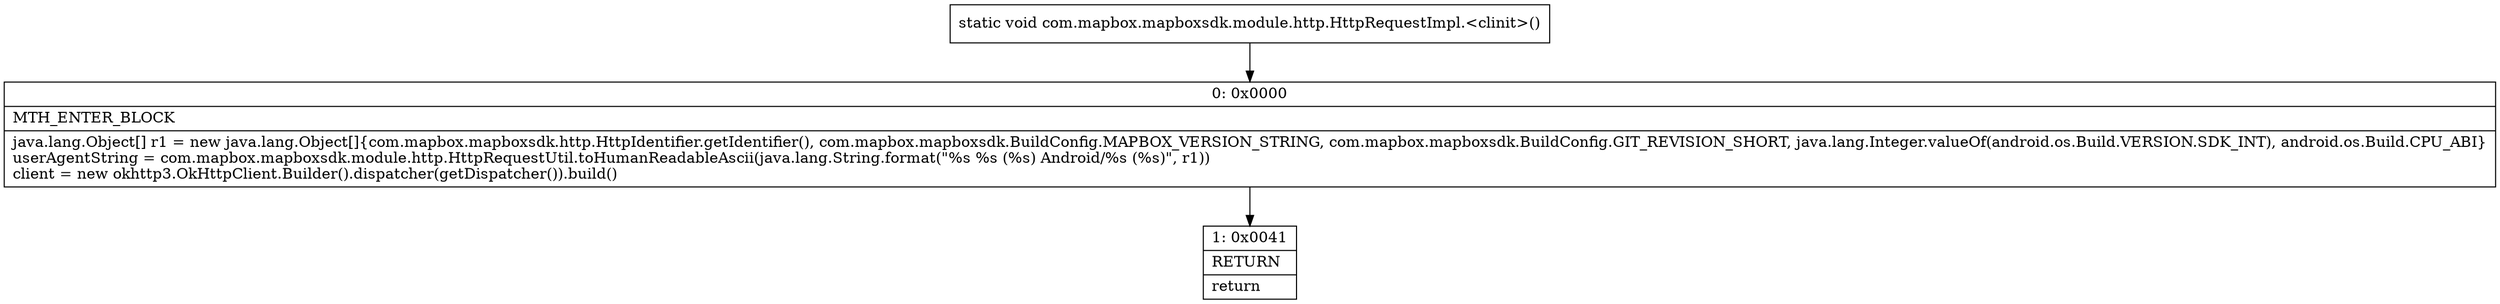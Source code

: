 digraph "CFG forcom.mapbox.mapboxsdk.module.http.HttpRequestImpl.\<clinit\>()V" {
Node_0 [shape=record,label="{0\:\ 0x0000|MTH_ENTER_BLOCK\l|java.lang.Object[] r1 = new java.lang.Object[]\{com.mapbox.mapboxsdk.http.HttpIdentifier.getIdentifier(), com.mapbox.mapboxsdk.BuildConfig.MAPBOX_VERSION_STRING, com.mapbox.mapboxsdk.BuildConfig.GIT_REVISION_SHORT, java.lang.Integer.valueOf(android.os.Build.VERSION.SDK_INT), android.os.Build.CPU_ABI\}\luserAgentString = com.mapbox.mapboxsdk.module.http.HttpRequestUtil.toHumanReadableAscii(java.lang.String.format(\"%s %s (%s) Android\/%s (%s)\", r1))\lclient = new okhttp3.OkHttpClient.Builder().dispatcher(getDispatcher()).build()\l}"];
Node_1 [shape=record,label="{1\:\ 0x0041|RETURN\l|return\l}"];
MethodNode[shape=record,label="{static void com.mapbox.mapboxsdk.module.http.HttpRequestImpl.\<clinit\>() }"];
MethodNode -> Node_0;
Node_0 -> Node_1;
}

